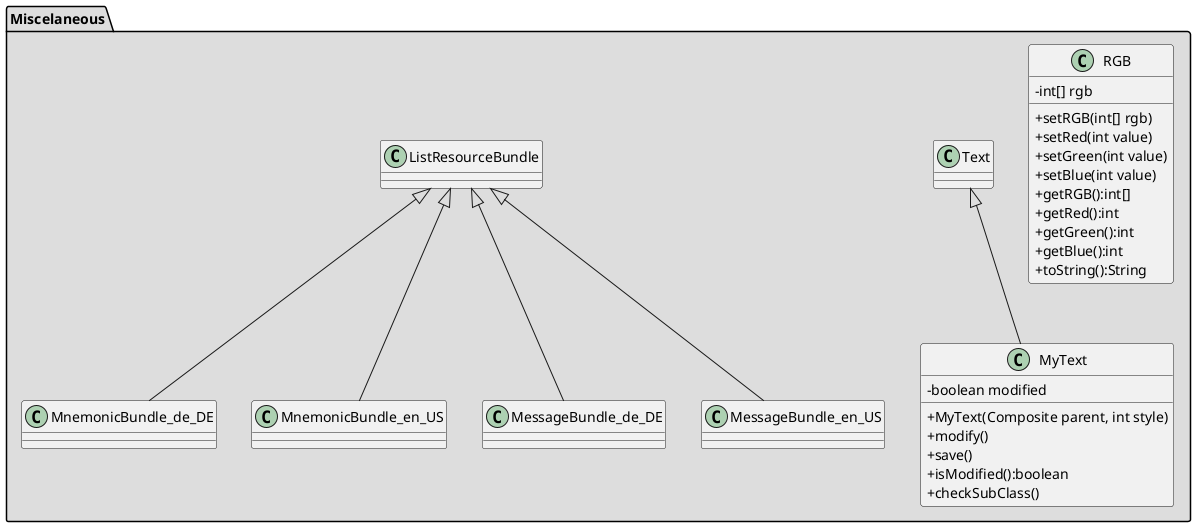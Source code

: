 @startuml
skinparam classAttributeIconSize 0

package "Miscelaneous" #DDDDDD {
    class MyText {
        -boolean modified
        +MyText(Composite parent, int style)
        +modify()
        +save()
        +isModified():boolean
        +checkSubClass()
    }
    class RGB {
        -int[] rgb
        +setRGB(int[] rgb)
        +setRed(int value)
        +setGreen(int value)
        +setBlue(int value)
        +getRGB():int[]
        +getRed():int
        +getGreen():int
        +getBlue():int
        +toString():String
    }
    class Text {
    }
    class ListResourceBundle {
    }
    class MnemonicBundle_de_DE {
    }
    class MnemonicBundle_en_US {
    }
    class MessageBundle_de_DE {
    }
    class MessageBundle_en_US {
    }
    ListResourceBundle <|-- MnemonicBundle_de_DE
    ListResourceBundle <|-- MessageBundle_de_DE
    ListResourceBundle <|-- MnemonicBundle_en_US
    ListResourceBundle <|-- MessageBundle_en_US
    Text <|-- MyText
}

@enduml